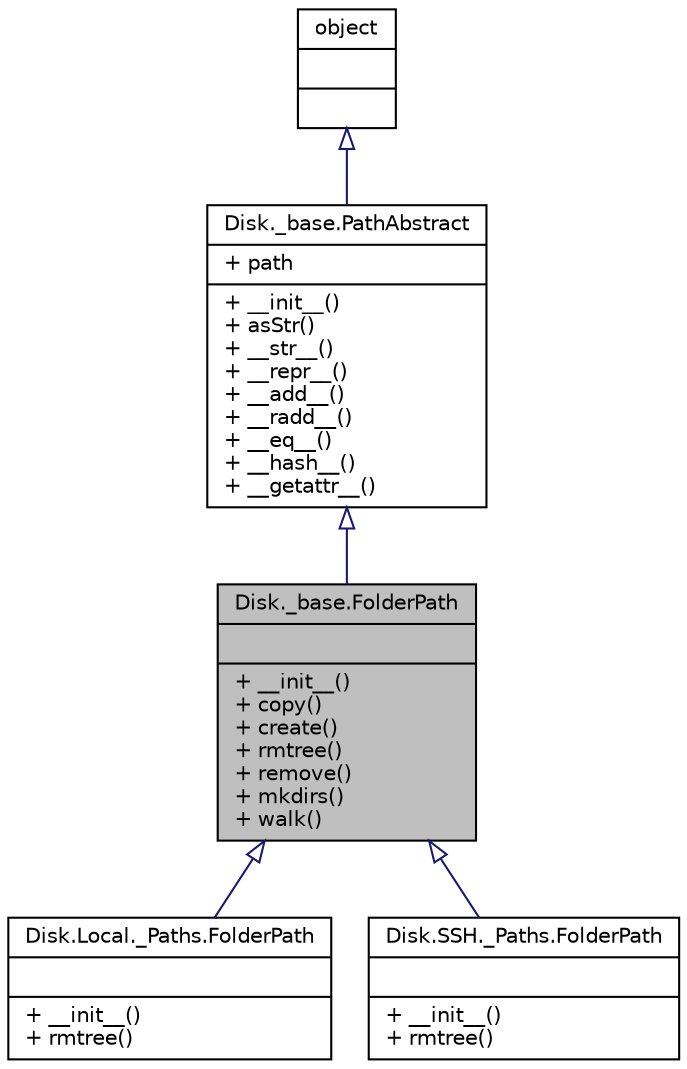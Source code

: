 digraph "Disk._base.FolderPath"
{
 // INTERACTIVE_SVG=YES
  bgcolor="transparent";
  edge [fontname="Helvetica",fontsize="10",labelfontname="Helvetica",labelfontsize="10"];
  node [fontname="Helvetica",fontsize="10",shape=record];
  Node1 [label="{Disk._base.FolderPath\n||+ __init__()\l+ copy()\l+ create()\l+ rmtree()\l+ remove()\l+ mkdirs()\l+ walk()\l}",height=0.2,width=0.4,color="black", fillcolor="grey75", style="filled" fontcolor="black"];
  Node2 -> Node1 [dir="back",color="midnightblue",fontsize="10",style="solid",arrowtail="onormal",fontname="Helvetica"];
  Node2 [label="{Disk._base.PathAbstract\n|+ path\l|+ __init__()\l+ asStr()\l+ __str__()\l+ __repr__()\l+ __add__()\l+ __radd__()\l+ __eq__()\l+ __hash__()\l+ __getattr__()\l}",height=0.2,width=0.4,color="black",URL="$class_disk_1_1__base_1_1_path_abstract.html"];
  Node3 -> Node2 [dir="back",color="midnightblue",fontsize="10",style="solid",arrowtail="onormal",fontname="Helvetica"];
  Node3 [label="{object\n||}",height=0.2,width=0.4,color="black",URL="$classobject.html"];
  Node1 -> Node4 [dir="back",color="midnightblue",fontsize="10",style="solid",arrowtail="onormal",fontname="Helvetica"];
  Node4 [label="{Disk.Local._Paths.FolderPath\n||+ __init__()\l+ rmtree()\l}",height=0.2,width=0.4,color="black",URL="$class_disk_1_1_local_1_1___paths_1_1_folder_path.html",tooltip="A locally accessible folder path."];
  Node1 -> Node5 [dir="back",color="midnightblue",fontsize="10",style="solid",arrowtail="onormal",fontname="Helvetica"];
  Node5 [label="{Disk.SSH._Paths.FolderPath\n||+ __init__()\l+ rmtree()\l}",height=0.2,width=0.4,color="black",URL="$class_disk_1_1_s_s_h_1_1___paths_1_1_folder_path.html",tooltip="Path of a folder on a remote machine."];
}
